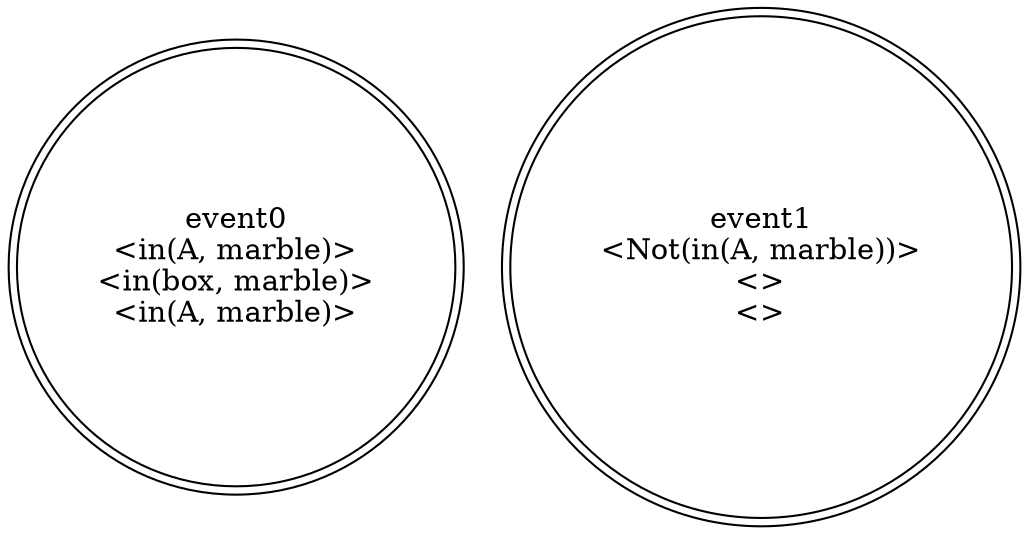 digraph G {
s0[label="event0
<in(A, marble)>
<in(box, marble)>
<in(A, marble)>", shape=doublecircle];
s1[label="event1
<Not(in(A, marble))>
<>
<>", shape=doublecircle];
}